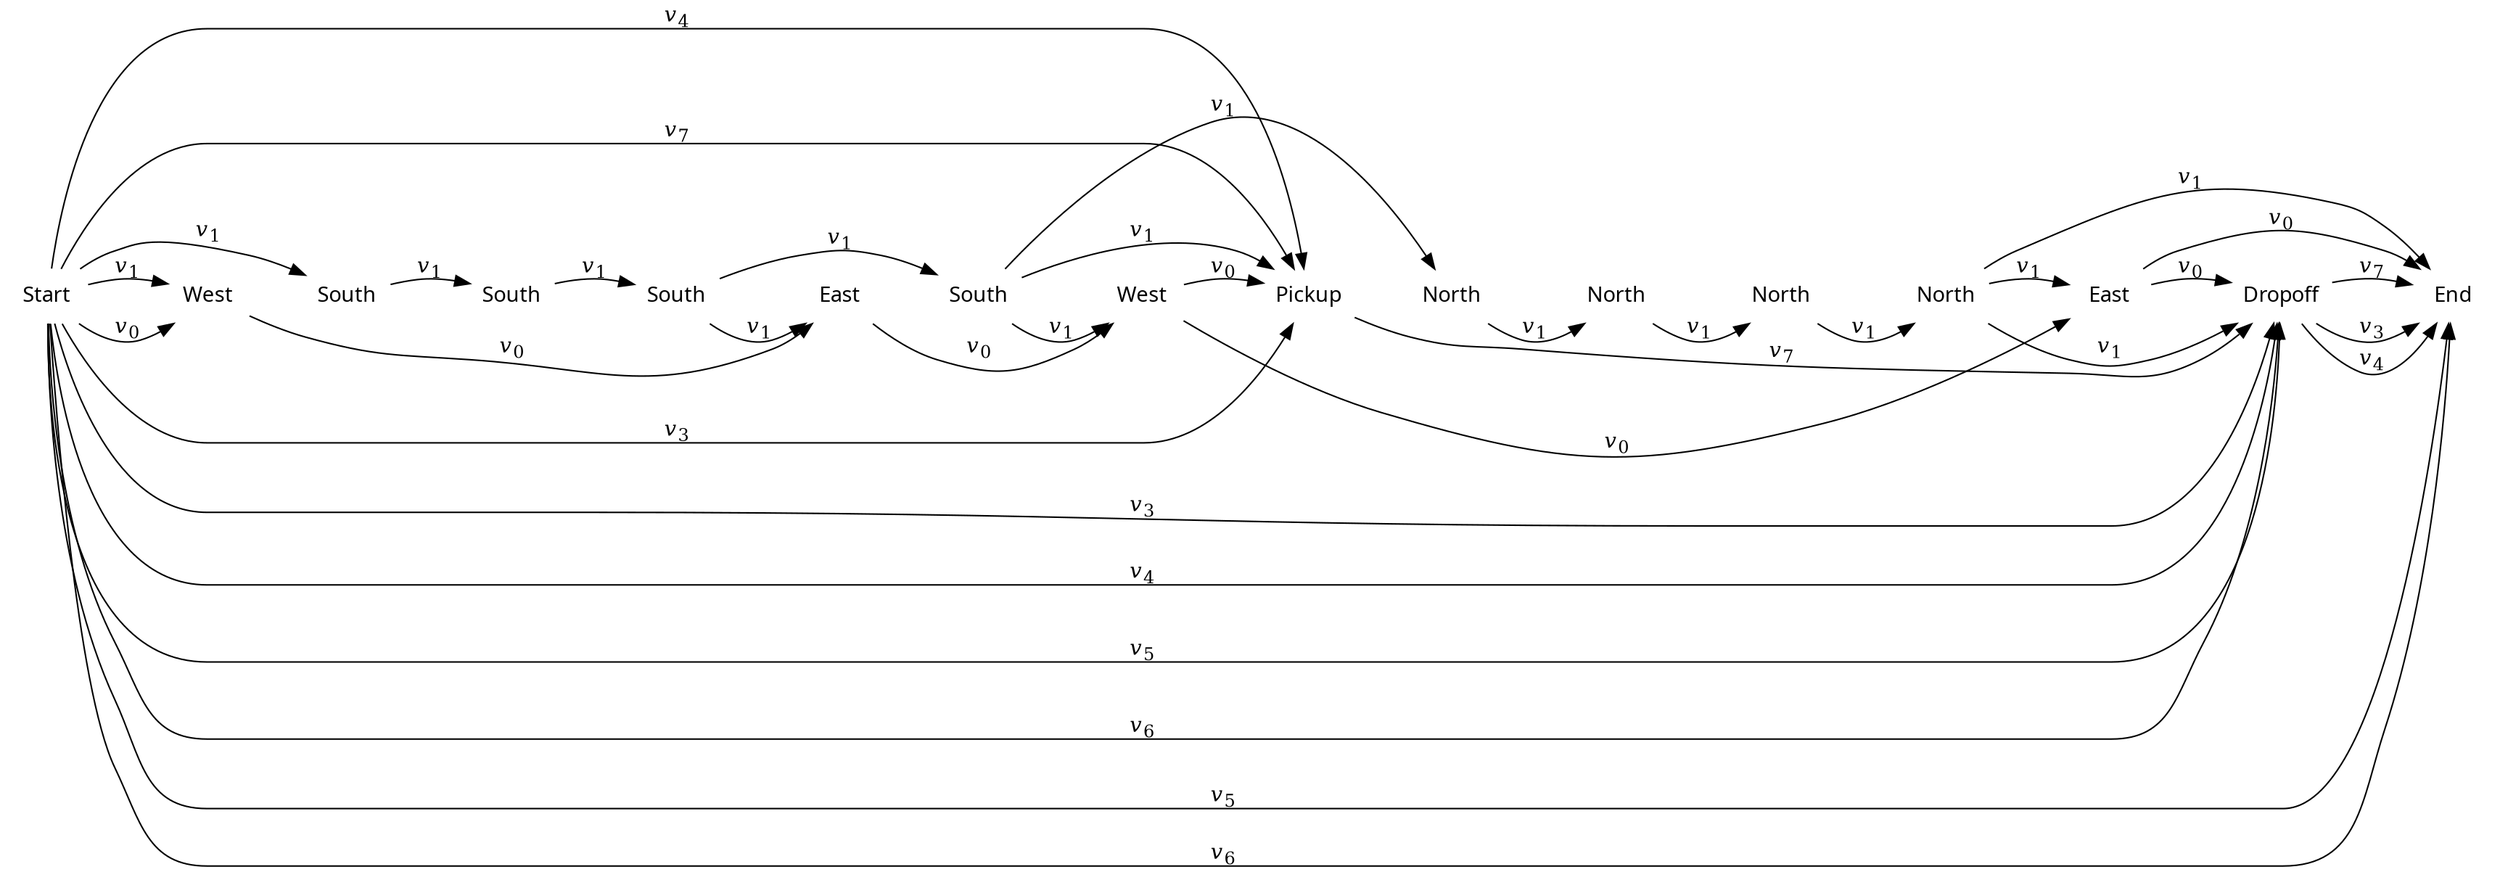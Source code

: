 digraph cat {
rankdir=LR
node [shape=plaintext]
edge [arrowhead=normal]

0 [label="Start",fontname="sans"]
1 [label="West",fontname="sans"]
2 [label="South",fontname="sans"]
3 [label="South",fontname="sans"]
4 [label="South",fontname="sans"]
5 [label="East",fontname="sans"]
6 [label="South",fontname="sans"]
7 [label="West",fontname="sans"]
8 [label="Pickup",fontname="sans"]
9 [label="North",fontname="sans"]
10 [label="North",fontname="sans"]
11 [label="North",fontname="sans"]
12 [label="North",fontname="sans"]
13 [label="East",fontname="sans"]
14 [label="Dropoff",fontname="sans"]
15 [label="End",fontname="sans"]

0 -> 1 [label=<<i>v</i><sub>0</sub>>]
0 -> 1 [label=<<i>v</i><sub>1</sub>>]
0 -> 2 [label=<<i>v</i><sub>1</sub>>]
0 -> 8 [label=<<i>v</i><sub>3</sub>>]
0 -> 14 [label=<<i>v</i><sub>3</sub>>]
0 -> 8 [label=<<i>v</i><sub>4</sub>>]
0 -> 14 [label=<<i>v</i><sub>4</sub>>]
0 -> 14 [label=<<i>v</i><sub>5</sub>>]
0 -> 15 [label=<<i>v</i><sub>5</sub>>]
0 -> 14 [label=<<i>v</i><sub>6</sub>>]
0 -> 15 [label=<<i>v</i><sub>6</sub>>]
0 -> 8 [label=<<i>v</i><sub>7</sub>>]
1 -> 5 [label=<<i>v</i><sub>0</sub>>]
2 -> 3 [label=<<i>v</i><sub>1</sub>>]
3 -> 4 [label=<<i>v</i><sub>1</sub>>]
4 -> 5 [label=<<i>v</i><sub>1</sub>>]
4 -> 6 [label=<<i>v</i><sub>1</sub>>]
5 -> 7 [label=<<i>v</i><sub>0</sub>>]
6 -> 7 [label=<<i>v</i><sub>1</sub>>]
6 -> 8 [label=<<i>v</i><sub>1</sub>>]
6 -> 9 [label=<<i>v</i><sub>1</sub>>]
7 -> 8 [label=<<i>v</i><sub>0</sub>>]
7 -> 13 [label=<<i>v</i><sub>0</sub>>]
8 -> 14 [label=<<i>v</i><sub>7</sub>>]
9 -> 10 [label=<<i>v</i><sub>1</sub>>]
10 -> 11 [label=<<i>v</i><sub>1</sub>>]
11 -> 12 [label=<<i>v</i><sub>1</sub>>]
12 -> 13 [label=<<i>v</i><sub>1</sub>>]
12 -> 14 [label=<<i>v</i><sub>1</sub>>]
12 -> 15 [label=<<i>v</i><sub>1</sub>>]
13 -> 14 [label=<<i>v</i><sub>0</sub>>]
13 -> 15 [label=<<i>v</i><sub>0</sub>>]
14 -> 15 [label=<<i>v</i><sub>3</sub>>]
14 -> 15 [label=<<i>v</i><sub>4</sub>>]
14 -> 15 [label=<<i>v</i><sub>7</sub>>]

# To line up the actions
0 -> 1 [weight=100,style=invis]
1 -> 2 [weight=100,style=invis]
2 -> 3 [weight=100,style=invis]
3 -> 4 [weight=100,style=invis]
4 -> 5 [weight=100,style=invis]
5 -> 6 [weight=100,style=invis]
6 -> 7 [weight=100,style=invis]
7 -> 8 [weight=100,style=invis]
8 -> 9 [weight=100,style=invis]
9 -> 10 [weight=100,style=invis]
10 -> 11 [weight=100,style=invis]
11 -> 12 [weight=100,style=invis]
12 -> 13 [weight=100,style=invis]
13 -> 14 [weight=100,style=invis]
14 -> 15 [weight=100,style=invis]
}
